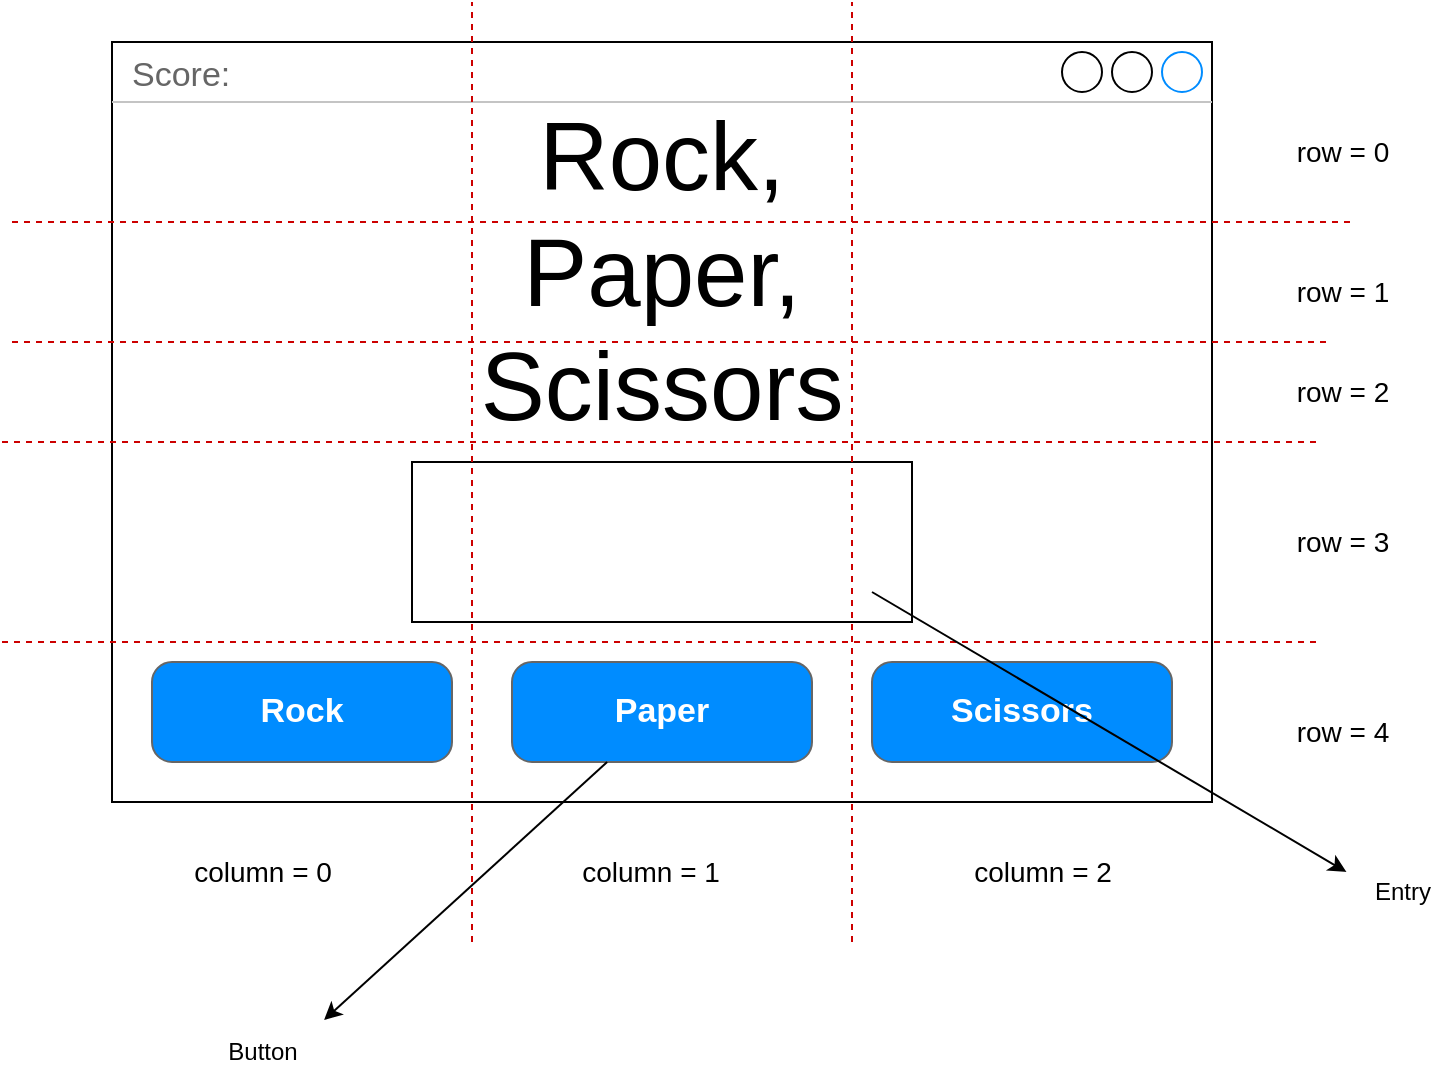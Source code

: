 <mxfile>
    <diagram id="0SSxLfjbHibqhJqBf-Tf" name="Page-1">
        <mxGraphModel dx="730" dy="872" grid="1" gridSize="10" guides="1" tooltips="1" connect="1" arrows="1" fold="1" page="1" pageScale="1" pageWidth="827" pageHeight="1169" math="0" shadow="0">
            <root>
                <mxCell id="0"/>
                <mxCell id="1" parent="0"/>
                <mxCell id="2" value="Score:&amp;nbsp;" style="strokeWidth=1;shadow=0;dashed=0;align=center;html=1;shape=mxgraph.mockup.containers.window;align=left;verticalAlign=top;spacingLeft=8;strokeColor2=#008cff;strokeColor3=#c4c4c4;fontColor=#666666;mainText=;fontSize=17;labelBackgroundColor=none;whiteSpace=wrap;" vertex="1" parent="1">
                    <mxGeometry x="100" y="260" width="550" height="380" as="geometry"/>
                </mxCell>
                <mxCell id="11" value="Rock" style="strokeWidth=1;shadow=0;dashed=0;align=center;html=1;shape=mxgraph.mockup.buttons.button;strokeColor=#666666;fontColor=#ffffff;mainText=;buttonStyle=round;fontSize=17;fontStyle=1;fillColor=#008cff;whiteSpace=wrap;" vertex="1" parent="1">
                    <mxGeometry x="120" y="570" width="150" height="50" as="geometry"/>
                </mxCell>
                <mxCell id="12" value="Paper" style="strokeWidth=1;shadow=0;dashed=0;align=center;html=1;shape=mxgraph.mockup.buttons.button;strokeColor=#666666;fontColor=#ffffff;mainText=;buttonStyle=round;fontSize=17;fontStyle=1;fillColor=#008cff;whiteSpace=wrap;" vertex="1" parent="1">
                    <mxGeometry x="300" y="570" width="150" height="50" as="geometry"/>
                </mxCell>
                <mxCell id="13" value="Scissors" style="strokeWidth=1;shadow=0;dashed=0;align=center;html=1;shape=mxgraph.mockup.buttons.button;strokeColor=#666666;fontColor=#ffffff;mainText=;buttonStyle=round;fontSize=17;fontStyle=1;fillColor=#008cff;whiteSpace=wrap;" vertex="1" parent="1">
                    <mxGeometry x="480" y="570" width="150" height="50" as="geometry"/>
                </mxCell>
                <mxCell id="18" value="" style="endArrow=none;dashed=1;html=1;strokeColor=#CC0000;" edge="1" parent="1">
                    <mxGeometry width="50" height="50" relative="1" as="geometry">
                        <mxPoint x="45" y="460" as="sourcePoint"/>
                        <mxPoint x="705" y="460" as="targetPoint"/>
                        <Array as="points">
                            <mxPoint x="165" y="460"/>
                            <mxPoint x="305" y="460"/>
                        </Array>
                    </mxGeometry>
                </mxCell>
                <mxCell id="20" value="" style="endArrow=none;dashed=1;html=1;strokeColor=#CC0000;" edge="1" parent="1">
                    <mxGeometry width="50" height="50" relative="1" as="geometry">
                        <mxPoint x="45" y="560" as="sourcePoint"/>
                        <mxPoint x="705" y="560" as="targetPoint"/>
                        <Array as="points">
                            <mxPoint x="305" y="560"/>
                        </Array>
                    </mxGeometry>
                </mxCell>
                <mxCell id="21" value="&lt;font style=&quot;font-size: 14px;&quot;&gt;column = 0&lt;/font&gt;" style="text;html=1;align=center;verticalAlign=middle;resizable=0;points=[];autosize=1;strokeColor=none;fillColor=none;" vertex="1" parent="1">
                    <mxGeometry x="130" y="660" width="90" height="30" as="geometry"/>
                </mxCell>
                <mxCell id="24" value="&lt;font style=&quot;font-size: 14px;&quot;&gt;column = 2&lt;/font&gt;" style="text;html=1;align=center;verticalAlign=middle;resizable=0;points=[];autosize=1;strokeColor=none;fillColor=none;" vertex="1" parent="1">
                    <mxGeometry x="520" y="660" width="90" height="30" as="geometry"/>
                </mxCell>
                <mxCell id="25" value="&lt;font style=&quot;font-size: 14px;&quot;&gt;column = 1&lt;/font&gt;" style="text;html=1;align=center;verticalAlign=middle;resizable=0;points=[];autosize=1;strokeColor=none;fillColor=none;" vertex="1" parent="1">
                    <mxGeometry x="323.5" y="660" width="90" height="30" as="geometry"/>
                </mxCell>
                <mxCell id="26" value="&lt;font style=&quot;font-size: 14px;&quot;&gt;row = 3&lt;/font&gt;" style="text;html=1;align=center;verticalAlign=middle;resizable=0;points=[];autosize=1;strokeColor=none;fillColor=none;" vertex="1" parent="1">
                    <mxGeometry x="680" y="495" width="70" height="30" as="geometry"/>
                </mxCell>
                <mxCell id="27" value="&lt;font style=&quot;font-size: 14px;&quot;&gt;row = 4&lt;/font&gt;" style="text;html=1;align=center;verticalAlign=middle;resizable=0;points=[];autosize=1;strokeColor=none;fillColor=none;" vertex="1" parent="1">
                    <mxGeometry x="680" y="590" width="70" height="30" as="geometry"/>
                </mxCell>
                <mxCell id="28" value="&lt;font style=&quot;font-size: 14px;&quot;&gt;row = 2&lt;/font&gt;" style="text;html=1;align=center;verticalAlign=middle;resizable=0;points=[];autosize=1;strokeColor=none;fillColor=none;" vertex="1" parent="1">
                    <mxGeometry x="680" y="420" width="70" height="30" as="geometry"/>
                </mxCell>
                <mxCell id="29" value="&lt;font style=&quot;font-size: 14px;&quot;&gt;row = 1&lt;/font&gt;" style="text;html=1;align=center;verticalAlign=middle;resizable=0;points=[];autosize=1;strokeColor=none;fillColor=none;" vertex="1" parent="1">
                    <mxGeometry x="680" y="370" width="70" height="30" as="geometry"/>
                </mxCell>
                <mxCell id="3" value="&lt;font style=&quot;font-size: 48px;&quot;&gt;Rock, Paper, Scissors&lt;/font&gt;" style="text;strokeColor=none;align=center;fillColor=none;html=1;verticalAlign=middle;whiteSpace=wrap;rounded=0;" vertex="1" parent="1">
                    <mxGeometry x="330" y="340" width="90" height="70" as="geometry"/>
                </mxCell>
                <mxCell id="33" value="" style="rounded=0;whiteSpace=wrap;html=1;" vertex="1" parent="1">
                    <mxGeometry x="250" y="470" width="250" height="80" as="geometry"/>
                </mxCell>
                <mxCell id="38" value="" style="endArrow=none;dashed=1;html=1;strokeColor=#CC0000;" edge="1" parent="1">
                    <mxGeometry width="50" height="50" relative="1" as="geometry">
                        <mxPoint x="50" y="410" as="sourcePoint"/>
                        <mxPoint x="710" y="410" as="targetPoint"/>
                        <Array as="points">
                            <mxPoint x="310" y="410"/>
                        </Array>
                    </mxGeometry>
                </mxCell>
                <mxCell id="39" value="" style="endArrow=none;dashed=1;html=1;strokeColor=#CC0000;" edge="1" parent="1">
                    <mxGeometry width="50" height="50" relative="1" as="geometry">
                        <mxPoint x="50" y="350" as="sourcePoint"/>
                        <mxPoint x="720" y="350" as="targetPoint"/>
                        <Array as="points">
                            <mxPoint x="320" y="350"/>
                        </Array>
                    </mxGeometry>
                </mxCell>
                <mxCell id="40" value="" style="endArrow=none;dashed=1;html=1;strokeColor=#CC0000;" edge="1" parent="1">
                    <mxGeometry width="50" height="50" relative="1" as="geometry">
                        <mxPoint x="470" y="710" as="sourcePoint"/>
                        <mxPoint x="470" y="240" as="targetPoint"/>
                        <Array as="points">
                            <mxPoint x="470" y="500"/>
                        </Array>
                    </mxGeometry>
                </mxCell>
                <mxCell id="41" value="" style="endArrow=none;dashed=1;html=1;strokeColor=#CC0000;" edge="1" parent="1">
                    <mxGeometry width="50" height="50" relative="1" as="geometry">
                        <mxPoint x="280" y="710" as="sourcePoint"/>
                        <mxPoint x="280" y="240" as="targetPoint"/>
                        <Array as="points">
                            <mxPoint x="280" y="500"/>
                        </Array>
                    </mxGeometry>
                </mxCell>
                <mxCell id="43" value="&lt;font style=&quot;font-size: 14px;&quot;&gt;row = 0&lt;/font&gt;" style="text;html=1;align=center;verticalAlign=middle;resizable=0;points=[];autosize=1;strokeColor=none;fillColor=none;" vertex="1" parent="1">
                    <mxGeometry x="680" y="300" width="70" height="30" as="geometry"/>
                </mxCell>
                <mxCell id="44" value="" style="endArrow=classic;html=1;" edge="1" parent="1">
                    <mxGeometry width="50" height="50" relative="1" as="geometry">
                        <mxPoint x="479.998" y="535" as="sourcePoint"/>
                        <mxPoint x="717.22" y="675" as="targetPoint"/>
                        <Array as="points"/>
                    </mxGeometry>
                </mxCell>
                <mxCell id="46" value="" style="endArrow=classic;html=1;entryX=1.017;entryY=-0.033;entryDx=0;entryDy=0;entryPerimeter=0;" edge="1" parent="1" source="12" target="47">
                    <mxGeometry width="50" height="50" relative="1" as="geometry">
                        <mxPoint x="200" y="750" as="sourcePoint"/>
                        <mxPoint x="270" y="780" as="targetPoint"/>
                    </mxGeometry>
                </mxCell>
                <mxCell id="47" value="Button" style="text;html=1;align=center;verticalAlign=middle;resizable=0;points=[];autosize=1;strokeColor=none;fillColor=none;" vertex="1" parent="1">
                    <mxGeometry x="145" y="750" width="60" height="30" as="geometry"/>
                </mxCell>
                <mxCell id="45" value="Entry" style="text;html=1;align=center;verticalAlign=middle;resizable=0;points=[];autosize=1;strokeColor=none;fillColor=none;" vertex="1" parent="1">
                    <mxGeometry x="720" y="670" width="50" height="30" as="geometry"/>
                </mxCell>
            </root>
        </mxGraphModel>
    </diagram>
</mxfile>